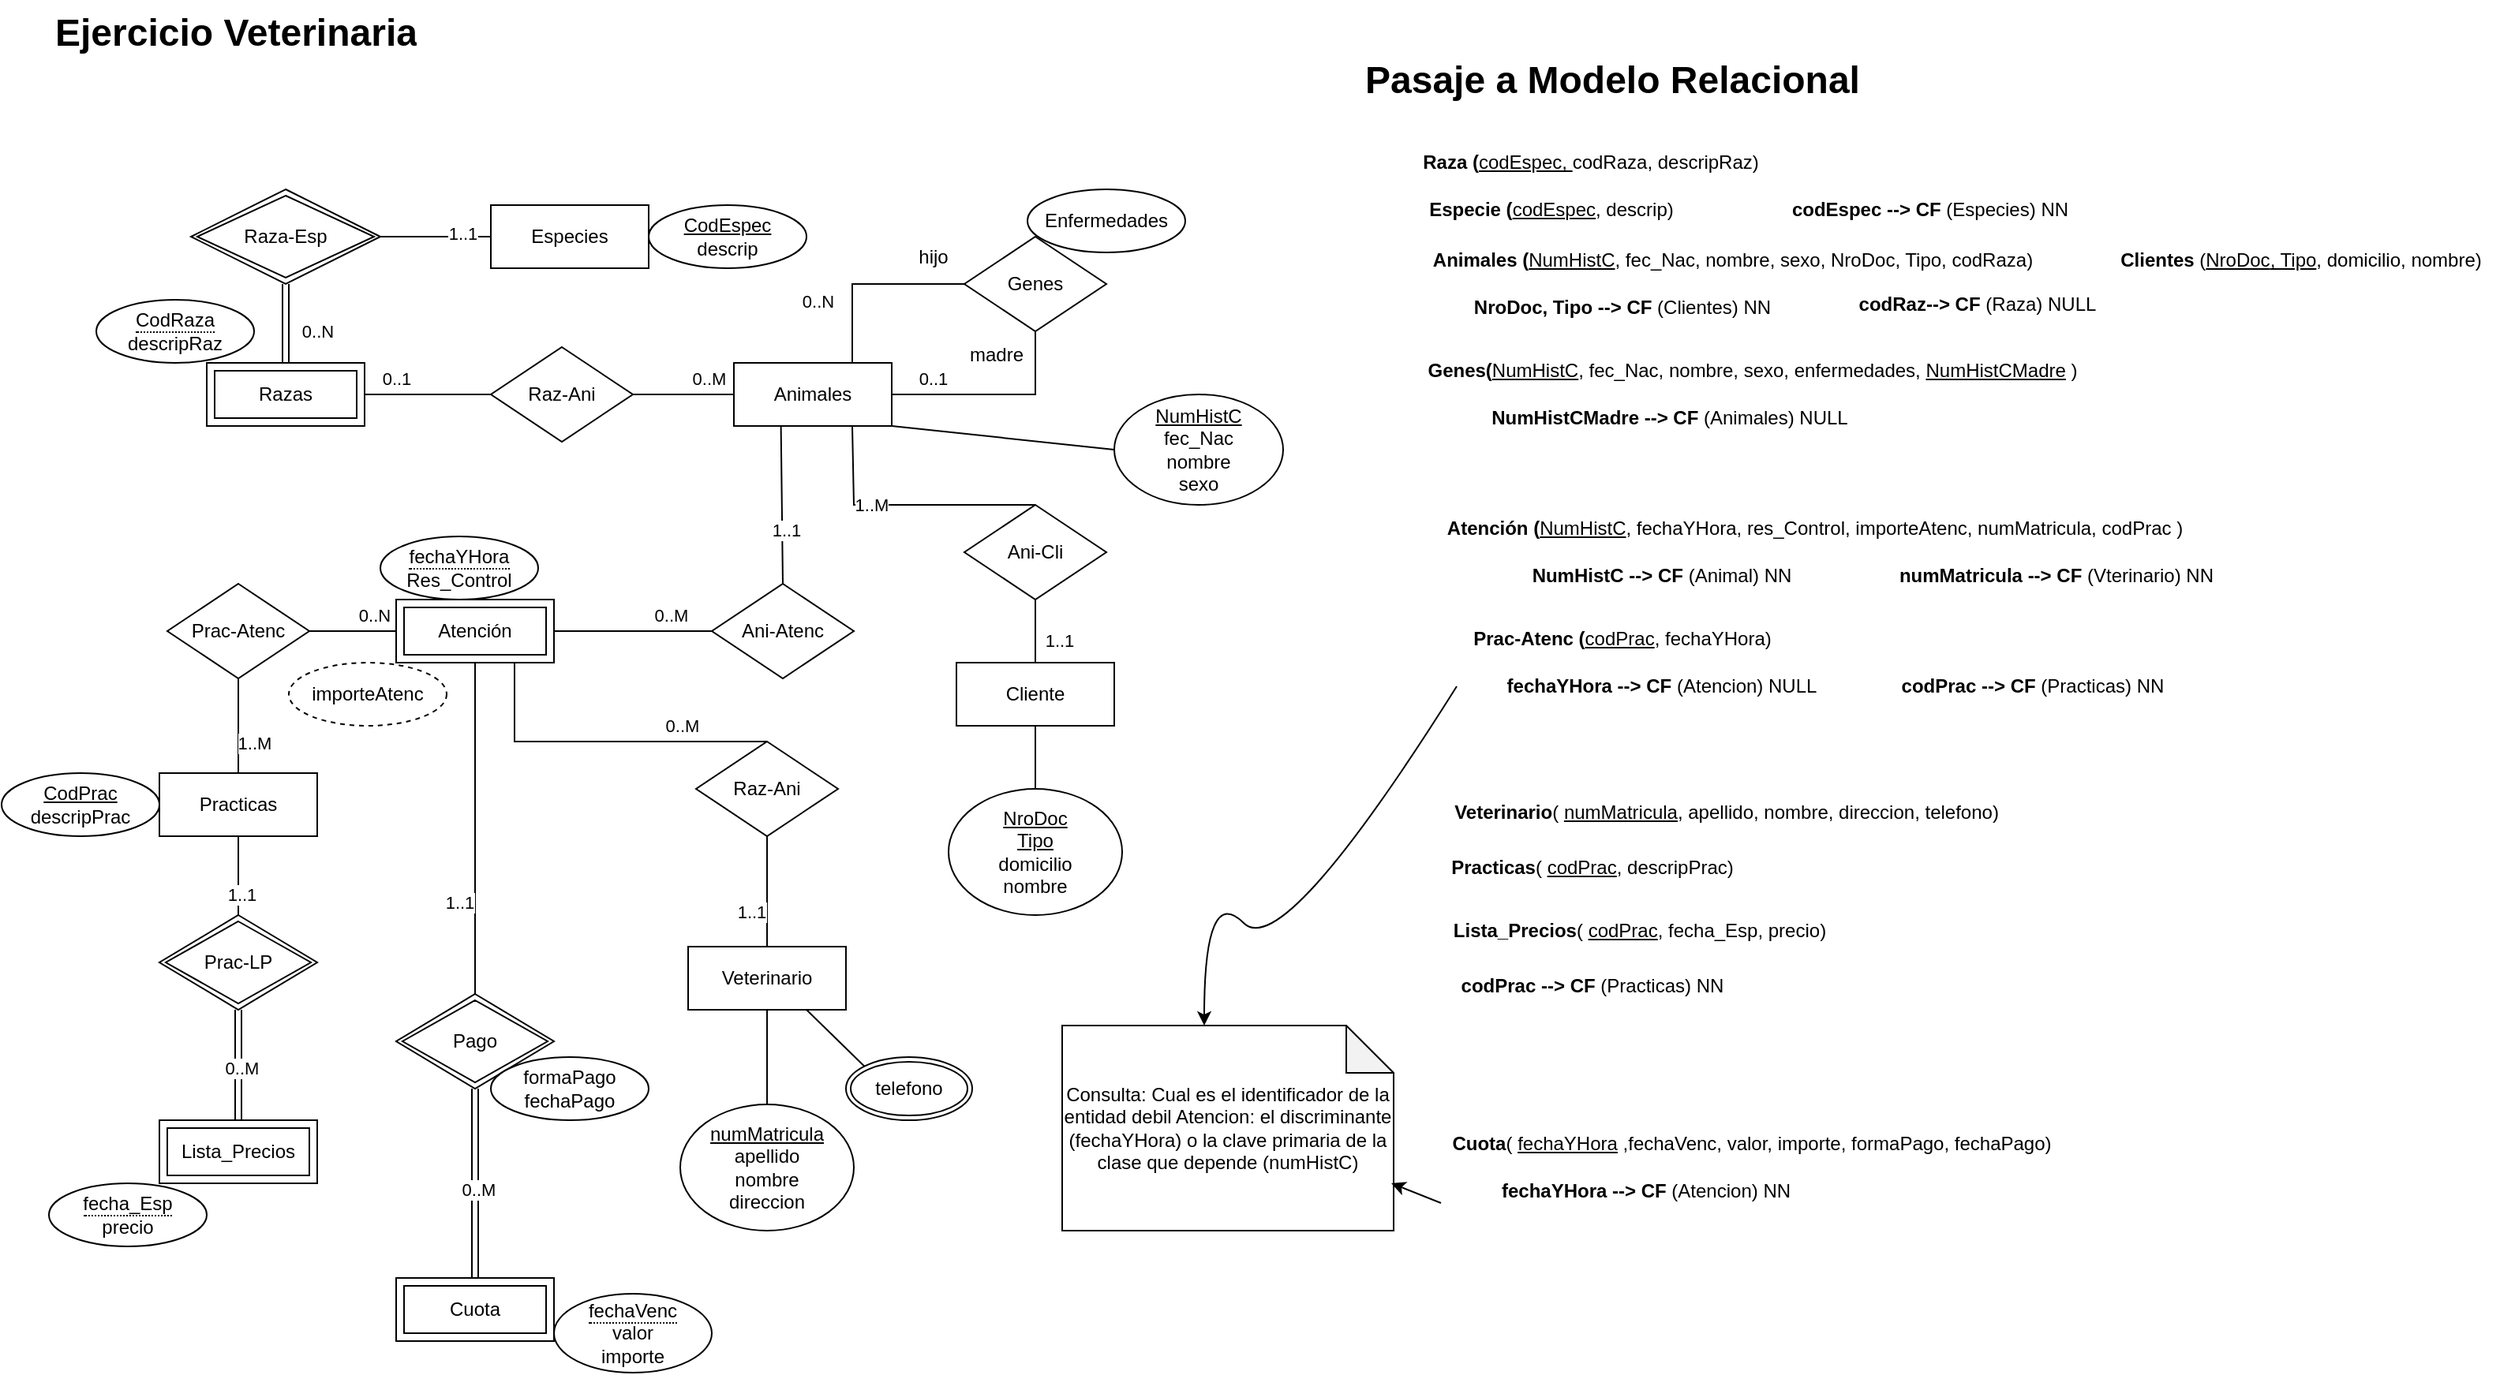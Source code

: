 <mxfile version="27.0.4">
  <diagram name="Página-1" id="pCxtb8ENO-bO0ymtoWVQ">
    <mxGraphModel grid="1" page="1" gridSize="10" guides="1" tooltips="1" connect="1" arrows="1" fold="1" pageScale="1" pageWidth="827" pageHeight="1169" math="0" shadow="0">
      <root>
        <mxCell id="0" />
        <mxCell id="1" parent="0" />
        <mxCell id="s1EuU-HfXbcdEVLgVeQK-1" value="Especies" style="whiteSpace=wrap;html=1;align=center;" vertex="1" parent="1">
          <mxGeometry x="318" y="130" width="100" height="40" as="geometry" />
        </mxCell>
        <mxCell id="s1EuU-HfXbcdEVLgVeQK-2" value="Practicas" style="whiteSpace=wrap;html=1;align=center;" vertex="1" parent="1">
          <mxGeometry x="108" y="490" width="100" height="40" as="geometry" />
        </mxCell>
        <mxCell id="s1EuU-HfXbcdEVLgVeQK-3" value="Razas" style="shape=ext;margin=3;double=1;whiteSpace=wrap;html=1;align=center;" vertex="1" parent="1">
          <mxGeometry x="138" y="230" width="100" height="40" as="geometry" />
        </mxCell>
        <mxCell id="s1EuU-HfXbcdEVLgVeQK-4" value="Animales" style="whiteSpace=wrap;html=1;align=center;" vertex="1" parent="1">
          <mxGeometry x="472" y="230" width="100" height="40" as="geometry" />
        </mxCell>
        <mxCell id="s1EuU-HfXbcdEVLgVeQK-5" value="Veterinario" style="whiteSpace=wrap;html=1;align=center;" vertex="1" parent="1">
          <mxGeometry x="443" y="600" width="100" height="40" as="geometry" />
        </mxCell>
        <mxCell id="s1EuU-HfXbcdEVLgVeQK-6" value="Cliente" style="whiteSpace=wrap;html=1;align=center;" vertex="1" parent="1">
          <mxGeometry x="613" y="420" width="100" height="40" as="geometry" />
        </mxCell>
        <mxCell id="s1EuU-HfXbcdEVLgVeQK-7" value="Atención" style="shape=ext;margin=3;double=1;whiteSpace=wrap;html=1;align=center;" vertex="1" parent="1">
          <mxGeometry x="258" y="380" width="100" height="40" as="geometry" />
        </mxCell>
        <mxCell id="s1EuU-HfXbcdEVLgVeQK-8" value="Cuota" style="shape=ext;margin=3;double=1;whiteSpace=wrap;html=1;align=center;" vertex="1" parent="1">
          <mxGeometry x="258" y="810" width="100" height="40" as="geometry" />
        </mxCell>
        <mxCell id="s1EuU-HfXbcdEVLgVeQK-9" value="Lista_Precios" style="shape=ext;margin=3;double=1;whiteSpace=wrap;html=1;align=center;" vertex="1" parent="1">
          <mxGeometry x="108" y="710" width="100" height="40" as="geometry" />
        </mxCell>
        <mxCell id="s1EuU-HfXbcdEVLgVeQK-10" value="Raza-Esp" style="shape=rhombus;double=1;perimeter=rhombusPerimeter;whiteSpace=wrap;html=1;align=center;" vertex="1" parent="1">
          <mxGeometry x="128" y="120" width="120" height="60" as="geometry" />
        </mxCell>
        <mxCell id="s1EuU-HfXbcdEVLgVeQK-13" value="" style="endArrow=none;html=1;rounded=0;entryX=0;entryY=0.5;entryDx=0;entryDy=0;" edge="1" parent="1" target="s1EuU-HfXbcdEVLgVeQK-1">
          <mxGeometry relative="1" as="geometry">
            <mxPoint x="248" y="150" as="sourcePoint" />
            <mxPoint x="548" y="270" as="targetPoint" />
          </mxGeometry>
        </mxCell>
        <mxCell id="s1EuU-HfXbcdEVLgVeQK-14" value="1..1" style="edgeLabel;html=1;align=center;verticalAlign=middle;resizable=0;points=[];" connectable="0" vertex="1" parent="s1EuU-HfXbcdEVLgVeQK-13">
          <mxGeometry x="0.48" y="2" relative="1" as="geometry">
            <mxPoint as="offset" />
          </mxGeometry>
        </mxCell>
        <mxCell id="s1EuU-HfXbcdEVLgVeQK-17" value="Raz-Ani" style="shape=rhombus;perimeter=rhombusPerimeter;whiteSpace=wrap;html=1;align=center;" vertex="1" parent="1">
          <mxGeometry x="318" y="220" width="90" height="60" as="geometry" />
        </mxCell>
        <mxCell id="s1EuU-HfXbcdEVLgVeQK-18" value="" style="endArrow=none;html=1;rounded=0;entryX=0;entryY=0.5;entryDx=0;entryDy=0;exitX=1;exitY=0.5;exitDx=0;exitDy=0;" edge="1" parent="1" source="s1EuU-HfXbcdEVLgVeQK-3" target="s1EuU-HfXbcdEVLgVeQK-17">
          <mxGeometry relative="1" as="geometry">
            <mxPoint x="258" y="160" as="sourcePoint" />
            <mxPoint x="328" y="160" as="targetPoint" />
          </mxGeometry>
        </mxCell>
        <mxCell id="s1EuU-HfXbcdEVLgVeQK-19" value="0..1" style="edgeLabel;html=1;align=center;verticalAlign=middle;resizable=0;points=[];" connectable="0" vertex="1" parent="s1EuU-HfXbcdEVLgVeQK-18">
          <mxGeometry x="0.48" y="2" relative="1" as="geometry">
            <mxPoint x="-39" y="-8" as="offset" />
          </mxGeometry>
        </mxCell>
        <mxCell id="s1EuU-HfXbcdEVLgVeQK-20" value="" style="shape=link;html=1;rounded=0;exitX=0.5;exitY=1;exitDx=0;exitDy=0;entryX=0.5;entryY=0;entryDx=0;entryDy=0;" edge="1" parent="1" source="s1EuU-HfXbcdEVLgVeQK-10" target="s1EuU-HfXbcdEVLgVeQK-3">
          <mxGeometry relative="1" as="geometry">
            <mxPoint x="388" y="370" as="sourcePoint" />
            <mxPoint x="548" y="370" as="targetPoint" />
          </mxGeometry>
        </mxCell>
        <mxCell id="s1EuU-HfXbcdEVLgVeQK-23" value="0..N" style="edgeLabel;html=1;align=center;verticalAlign=middle;resizable=0;points=[];" connectable="0" vertex="1" parent="s1EuU-HfXbcdEVLgVeQK-20">
          <mxGeometry x="0.52" y="-9" relative="1" as="geometry">
            <mxPoint x="29" y="-8" as="offset" />
          </mxGeometry>
        </mxCell>
        <mxCell id="s1EuU-HfXbcdEVLgVeQK-24" value="" style="endArrow=none;html=1;rounded=0;entryX=0;entryY=0.5;entryDx=0;entryDy=0;exitX=1;exitY=0.5;exitDx=0;exitDy=0;" edge="1" parent="1" source="s1EuU-HfXbcdEVLgVeQK-17" target="s1EuU-HfXbcdEVLgVeQK-4">
          <mxGeometry relative="1" as="geometry">
            <mxPoint x="408" y="290" as="sourcePoint" />
            <mxPoint x="318" y="260" as="targetPoint" />
          </mxGeometry>
        </mxCell>
        <mxCell id="s1EuU-HfXbcdEVLgVeQK-25" value="0..M" style="edgeLabel;html=1;align=center;verticalAlign=middle;resizable=0;points=[];" connectable="0" vertex="1" parent="s1EuU-HfXbcdEVLgVeQK-24">
          <mxGeometry x="0.48" y="2" relative="1" as="geometry">
            <mxPoint y="-8" as="offset" />
          </mxGeometry>
        </mxCell>
        <mxCell id="s1EuU-HfXbcdEVLgVeQK-26" value="&lt;u&gt;CodEspec&lt;/u&gt;&lt;div&gt;descrip&lt;/div&gt;" style="ellipse;whiteSpace=wrap;html=1;align=center;" vertex="1" parent="1">
          <mxGeometry x="418" y="130" width="100" height="40" as="geometry" />
        </mxCell>
        <mxCell id="s1EuU-HfXbcdEVLgVeQK-27" value="&lt;span style=&quot;border-bottom: 1px dotted&quot;&gt;CodRaza&lt;/span&gt;&lt;div&gt;descripRaz&lt;/div&gt;" style="ellipse;whiteSpace=wrap;html=1;align=center;" vertex="1" parent="1">
          <mxGeometry x="68" y="190" width="100" height="40" as="geometry" />
        </mxCell>
        <mxCell id="s1EuU-HfXbcdEVLgVeQK-28" value="Genes" style="shape=rhombus;perimeter=rhombusPerimeter;whiteSpace=wrap;html=1;align=center;" vertex="1" parent="1">
          <mxGeometry x="618" y="150" width="90" height="60" as="geometry" />
        </mxCell>
        <mxCell id="s1EuU-HfXbcdEVLgVeQK-29" value="" style="endArrow=none;html=1;rounded=0;entryX=0.75;entryY=0;entryDx=0;entryDy=0;exitX=0;exitY=0.5;exitDx=0;exitDy=0;" edge="1" parent="1" source="s1EuU-HfXbcdEVLgVeQK-28" target="s1EuU-HfXbcdEVLgVeQK-4">
          <mxGeometry relative="1" as="geometry">
            <mxPoint x="248" y="260" as="sourcePoint" />
            <mxPoint x="328" y="260" as="targetPoint" />
            <Array as="points">
              <mxPoint x="547" y="180" />
            </Array>
          </mxGeometry>
        </mxCell>
        <mxCell id="s1EuU-HfXbcdEVLgVeQK-30" value="0..N" style="edgeLabel;html=1;align=center;verticalAlign=middle;resizable=0;points=[];" connectable="0" vertex="1" parent="s1EuU-HfXbcdEVLgVeQK-29">
          <mxGeometry x="0.48" y="2" relative="1" as="geometry">
            <mxPoint x="-24" y="-8" as="offset" />
          </mxGeometry>
        </mxCell>
        <mxCell id="s1EuU-HfXbcdEVLgVeQK-31" value="hijo" style="text;html=1;align=center;verticalAlign=middle;resizable=0;points=[];autosize=1;strokeColor=none;fillColor=none;" vertex="1" parent="1">
          <mxGeometry x="578" y="148" width="40" height="30" as="geometry" />
        </mxCell>
        <mxCell id="s1EuU-HfXbcdEVLgVeQK-32" value="Enfermedades" style="ellipse;whiteSpace=wrap;html=1;align=center;" vertex="1" parent="1">
          <mxGeometry x="658" y="120" width="100" height="40" as="geometry" />
        </mxCell>
        <mxCell id="s1EuU-HfXbcdEVLgVeQK-33" value="" style="endArrow=none;html=1;rounded=0;entryX=1;entryY=0.5;entryDx=0;entryDy=0;exitX=0.5;exitY=1;exitDx=0;exitDy=0;" edge="1" parent="1" source="s1EuU-HfXbcdEVLgVeQK-28" target="s1EuU-HfXbcdEVLgVeQK-4">
          <mxGeometry relative="1" as="geometry">
            <mxPoint x="628" y="190" as="sourcePoint" />
            <mxPoint x="557" y="240" as="targetPoint" />
            <Array as="points">
              <mxPoint x="663" y="250" />
            </Array>
          </mxGeometry>
        </mxCell>
        <mxCell id="s1EuU-HfXbcdEVLgVeQK-34" value="0..1" style="edgeLabel;html=1;align=center;verticalAlign=middle;resizable=0;points=[];" connectable="0" vertex="1" parent="s1EuU-HfXbcdEVLgVeQK-33">
          <mxGeometry x="0.48" y="2" relative="1" as="geometry">
            <mxPoint x="-8" y="-12" as="offset" />
          </mxGeometry>
        </mxCell>
        <mxCell id="s1EuU-HfXbcdEVLgVeQK-35" value="madre" style="text;html=1;align=center;verticalAlign=middle;resizable=0;points=[];autosize=1;strokeColor=none;fillColor=none;" vertex="1" parent="1">
          <mxGeometry x="608" y="210" width="60" height="30" as="geometry" />
        </mxCell>
        <mxCell id="s1EuU-HfXbcdEVLgVeQK-36" value="Ani-Cli" style="shape=rhombus;perimeter=rhombusPerimeter;whiteSpace=wrap;html=1;align=center;" vertex="1" parent="1">
          <mxGeometry x="618" y="320" width="90" height="60" as="geometry" />
        </mxCell>
        <mxCell id="s1EuU-HfXbcdEVLgVeQK-37" value="" style="endArrow=none;html=1;rounded=0;exitX=0.5;exitY=0;exitDx=0;exitDy=0;entryX=0.75;entryY=1;entryDx=0;entryDy=0;" edge="1" parent="1" source="s1EuU-HfXbcdEVLgVeQK-36" target="s1EuU-HfXbcdEVLgVeQK-4">
          <mxGeometry relative="1" as="geometry">
            <mxPoint x="648" y="350" as="sourcePoint" />
            <mxPoint x="578" y="310" as="targetPoint" />
            <Array as="points">
              <mxPoint x="548" y="320" />
            </Array>
          </mxGeometry>
        </mxCell>
        <mxCell id="s1EuU-HfXbcdEVLgVeQK-38" value="1..M" style="edgeLabel;html=1;align=center;verticalAlign=middle;resizable=0;points=[];" connectable="0" vertex="1" parent="s1EuU-HfXbcdEVLgVeQK-37">
          <mxGeometry x="0.48" y="2" relative="1" as="geometry">
            <mxPoint x="13" y="7" as="offset" />
          </mxGeometry>
        </mxCell>
        <mxCell id="s1EuU-HfXbcdEVLgVeQK-40" value="" style="endArrow=none;html=1;rounded=0;exitX=0.5;exitY=1;exitDx=0;exitDy=0;entryX=0.5;entryY=0;entryDx=0;entryDy=0;" edge="1" parent="1" source="s1EuU-HfXbcdEVLgVeQK-36" target="s1EuU-HfXbcdEVLgVeQK-6">
          <mxGeometry relative="1" as="geometry">
            <mxPoint x="532" y="330" as="sourcePoint" />
            <mxPoint x="532" y="280" as="targetPoint" />
            <Array as="points" />
          </mxGeometry>
        </mxCell>
        <mxCell id="s1EuU-HfXbcdEVLgVeQK-41" value="1..1" style="edgeLabel;html=1;align=center;verticalAlign=middle;resizable=0;points=[];" connectable="0" vertex="1" parent="s1EuU-HfXbcdEVLgVeQK-40">
          <mxGeometry x="0.48" y="2" relative="1" as="geometry">
            <mxPoint x="13" y="-4" as="offset" />
          </mxGeometry>
        </mxCell>
        <mxCell id="s1EuU-HfXbcdEVLgVeQK-42" value="Ani-Atenc" style="shape=rhombus;perimeter=rhombusPerimeter;whiteSpace=wrap;html=1;align=center;" vertex="1" parent="1">
          <mxGeometry x="458" y="370" width="90" height="60" as="geometry" />
        </mxCell>
        <mxCell id="s1EuU-HfXbcdEVLgVeQK-43" value="" style="endArrow=none;html=1;rounded=0;entryX=0.5;entryY=0;entryDx=0;entryDy=0;exitX=0.298;exitY=0.986;exitDx=0;exitDy=0;exitPerimeter=0;" edge="1" parent="1" source="s1EuU-HfXbcdEVLgVeQK-4" target="s1EuU-HfXbcdEVLgVeQK-42">
          <mxGeometry relative="1" as="geometry">
            <mxPoint x="418" y="260" as="sourcePoint" />
            <mxPoint x="482" y="260" as="targetPoint" />
          </mxGeometry>
        </mxCell>
        <mxCell id="s1EuU-HfXbcdEVLgVeQK-44" value="1..1" style="edgeLabel;html=1;align=center;verticalAlign=middle;resizable=0;points=[];" connectable="0" vertex="1" parent="s1EuU-HfXbcdEVLgVeQK-43">
          <mxGeometry x="0.48" y="2" relative="1" as="geometry">
            <mxPoint y="-8" as="offset" />
          </mxGeometry>
        </mxCell>
        <mxCell id="s1EuU-HfXbcdEVLgVeQK-45" value="" style="endArrow=none;html=1;rounded=0;entryX=0;entryY=0.5;entryDx=0;entryDy=0;exitX=1;exitY=0.5;exitDx=0;exitDy=0;" edge="1" parent="1" source="s1EuU-HfXbcdEVLgVeQK-7" target="s1EuU-HfXbcdEVLgVeQK-42">
          <mxGeometry relative="1" as="geometry">
            <mxPoint x="418" y="260" as="sourcePoint" />
            <mxPoint x="482" y="260" as="targetPoint" />
          </mxGeometry>
        </mxCell>
        <mxCell id="s1EuU-HfXbcdEVLgVeQK-46" value="0..M" style="edgeLabel;html=1;align=center;verticalAlign=middle;resizable=0;points=[];" connectable="0" vertex="1" parent="s1EuU-HfXbcdEVLgVeQK-45">
          <mxGeometry x="0.48" y="2" relative="1" as="geometry">
            <mxPoint y="-8" as="offset" />
          </mxGeometry>
        </mxCell>
        <mxCell id="s1EuU-HfXbcdEVLgVeQK-47" value="Prac-Atenc" style="shape=rhombus;perimeter=rhombusPerimeter;whiteSpace=wrap;html=1;align=center;" vertex="1" parent="1">
          <mxGeometry x="113" y="370" width="90" height="60" as="geometry" />
        </mxCell>
        <mxCell id="s1EuU-HfXbcdEVLgVeQK-48" value="" style="endArrow=none;html=1;rounded=0;exitX=1;exitY=0.5;exitDx=0;exitDy=0;" edge="1" parent="1" source="s1EuU-HfXbcdEVLgVeQK-47">
          <mxGeometry relative="1" as="geometry">
            <mxPoint x="368" y="410" as="sourcePoint" />
            <mxPoint x="258" y="400" as="targetPoint" />
          </mxGeometry>
        </mxCell>
        <mxCell id="s1EuU-HfXbcdEVLgVeQK-49" value="0..N" style="edgeLabel;html=1;align=center;verticalAlign=middle;resizable=0;points=[];" connectable="0" vertex="1" parent="s1EuU-HfXbcdEVLgVeQK-48">
          <mxGeometry x="0.48" y="2" relative="1" as="geometry">
            <mxPoint y="-8" as="offset" />
          </mxGeometry>
        </mxCell>
        <mxCell id="s1EuU-HfXbcdEVLgVeQK-50" value="" style="endArrow=none;html=1;rounded=0;exitX=0.5;exitY=1;exitDx=0;exitDy=0;entryX=0.5;entryY=0;entryDx=0;entryDy=0;" edge="1" parent="1" source="s1EuU-HfXbcdEVLgVeQK-47" target="s1EuU-HfXbcdEVLgVeQK-2">
          <mxGeometry relative="1" as="geometry">
            <mxPoint x="213" y="410" as="sourcePoint" />
            <mxPoint x="268" y="410" as="targetPoint" />
          </mxGeometry>
        </mxCell>
        <mxCell id="s1EuU-HfXbcdEVLgVeQK-51" value="1..M" style="edgeLabel;html=1;align=center;verticalAlign=middle;resizable=0;points=[];" connectable="0" vertex="1" parent="s1EuU-HfXbcdEVLgVeQK-50">
          <mxGeometry x="0.48" y="2" relative="1" as="geometry">
            <mxPoint x="8" y="-4" as="offset" />
          </mxGeometry>
        </mxCell>
        <mxCell id="s1EuU-HfXbcdEVLgVeQK-52" value="Prac-LP" style="shape=rhombus;double=1;perimeter=rhombusPerimeter;whiteSpace=wrap;html=1;align=center;" vertex="1" parent="1">
          <mxGeometry x="108" y="580" width="100" height="60" as="geometry" />
        </mxCell>
        <mxCell id="s1EuU-HfXbcdEVLgVeQK-53" value="" style="shape=link;html=1;rounded=0;exitX=0.5;exitY=1;exitDx=0;exitDy=0;entryX=0.5;entryY=0;entryDx=0;entryDy=0;" edge="1" parent="1" source="s1EuU-HfXbcdEVLgVeQK-52" target="s1EuU-HfXbcdEVLgVeQK-9">
          <mxGeometry relative="1" as="geometry">
            <mxPoint x="208" y="610" as="sourcePoint" />
            <mxPoint x="158" y="690" as="targetPoint" />
          </mxGeometry>
        </mxCell>
        <mxCell id="s1EuU-HfXbcdEVLgVeQK-56" value="0..M" style="edgeLabel;html=1;align=center;verticalAlign=middle;resizable=0;points=[];" connectable="0" vertex="1" parent="s1EuU-HfXbcdEVLgVeQK-53">
          <mxGeometry x="0.064" y="2" relative="1" as="geometry">
            <mxPoint as="offset" />
          </mxGeometry>
        </mxCell>
        <mxCell id="s1EuU-HfXbcdEVLgVeQK-57" value="" style="endArrow=none;html=1;rounded=0;entryX=0.5;entryY=0;entryDx=0;entryDy=0;exitX=0.5;exitY=1;exitDx=0;exitDy=0;" edge="1" parent="1" source="s1EuU-HfXbcdEVLgVeQK-2" target="s1EuU-HfXbcdEVLgVeQK-52">
          <mxGeometry relative="1" as="geometry">
            <mxPoint x="258" y="160" as="sourcePoint" />
            <mxPoint x="328" y="160" as="targetPoint" />
          </mxGeometry>
        </mxCell>
        <mxCell id="s1EuU-HfXbcdEVLgVeQK-58" value="1..1" style="edgeLabel;html=1;align=center;verticalAlign=middle;resizable=0;points=[];" connectable="0" vertex="1" parent="s1EuU-HfXbcdEVLgVeQK-57">
          <mxGeometry x="0.48" y="2" relative="1" as="geometry">
            <mxPoint as="offset" />
          </mxGeometry>
        </mxCell>
        <mxCell id="s1EuU-HfXbcdEVLgVeQK-59" value="Pago" style="shape=rhombus;double=1;perimeter=rhombusPerimeter;whiteSpace=wrap;html=1;align=center;" vertex="1" parent="1">
          <mxGeometry x="258" y="630" width="100" height="60" as="geometry" />
        </mxCell>
        <mxCell id="s1EuU-HfXbcdEVLgVeQK-60" value="" style="shape=link;html=1;rounded=0;exitX=0.5;exitY=1;exitDx=0;exitDy=0;entryX=0.5;entryY=0;entryDx=0;entryDy=0;" edge="1" parent="1" source="s1EuU-HfXbcdEVLgVeQK-59" target="s1EuU-HfXbcdEVLgVeQK-8">
          <mxGeometry relative="1" as="geometry">
            <mxPoint x="348" y="620" as="sourcePoint" />
            <mxPoint x="298" y="700" as="targetPoint" />
          </mxGeometry>
        </mxCell>
        <mxCell id="s1EuU-HfXbcdEVLgVeQK-61" value="0..M" style="edgeLabel;html=1;align=center;verticalAlign=middle;resizable=0;points=[];" connectable="0" vertex="1" parent="s1EuU-HfXbcdEVLgVeQK-60">
          <mxGeometry x="0.064" y="2" relative="1" as="geometry">
            <mxPoint as="offset" />
          </mxGeometry>
        </mxCell>
        <mxCell id="s1EuU-HfXbcdEVLgVeQK-62" value="" style="endArrow=none;html=1;rounded=0;entryX=0.5;entryY=0;entryDx=0;entryDy=0;exitX=0.5;exitY=1;exitDx=0;exitDy=0;" edge="1" parent="1" source="s1EuU-HfXbcdEVLgVeQK-7" target="s1EuU-HfXbcdEVLgVeQK-59">
          <mxGeometry relative="1" as="geometry">
            <mxPoint x="298" y="540" as="sourcePoint" />
            <mxPoint x="468" y="170" as="targetPoint" />
          </mxGeometry>
        </mxCell>
        <mxCell id="s1EuU-HfXbcdEVLgVeQK-63" value="1..1" style="edgeLabel;html=1;align=center;verticalAlign=middle;resizable=0;points=[];" connectable="0" vertex="1" parent="s1EuU-HfXbcdEVLgVeQK-62">
          <mxGeometry x="0.48" y="2" relative="1" as="geometry">
            <mxPoint x="-12" y="-4" as="offset" />
          </mxGeometry>
        </mxCell>
        <mxCell id="s1EuU-HfXbcdEVLgVeQK-64" value="Raz-Ani" style="shape=rhombus;perimeter=rhombusPerimeter;whiteSpace=wrap;html=1;align=center;" vertex="1" parent="1">
          <mxGeometry x="448" y="470" width="90" height="60" as="geometry" />
        </mxCell>
        <mxCell id="s1EuU-HfXbcdEVLgVeQK-65" value="" style="endArrow=none;html=1;rounded=0;entryX=0.5;entryY=0;entryDx=0;entryDy=0;exitX=0.75;exitY=1;exitDx=0;exitDy=0;" edge="1" parent="1" source="s1EuU-HfXbcdEVLgVeQK-7" target="s1EuU-HfXbcdEVLgVeQK-64">
          <mxGeometry relative="1" as="geometry">
            <mxPoint x="368" y="410" as="sourcePoint" />
            <mxPoint x="468" y="410" as="targetPoint" />
            <Array as="points">
              <mxPoint x="333" y="470" />
            </Array>
          </mxGeometry>
        </mxCell>
        <mxCell id="s1EuU-HfXbcdEVLgVeQK-66" value="0..M" style="edgeLabel;html=1;align=center;verticalAlign=middle;resizable=0;points=[];" connectable="0" vertex="1" parent="s1EuU-HfXbcdEVLgVeQK-65">
          <mxGeometry x="0.48" y="2" relative="1" as="geometry">
            <mxPoint y="-8" as="offset" />
          </mxGeometry>
        </mxCell>
        <mxCell id="s1EuU-HfXbcdEVLgVeQK-67" value="" style="endArrow=none;html=1;rounded=0;entryX=0.5;entryY=0;entryDx=0;entryDy=0;exitX=0.5;exitY=1;exitDx=0;exitDy=0;" edge="1" parent="1" source="s1EuU-HfXbcdEVLgVeQK-64" target="s1EuU-HfXbcdEVLgVeQK-5">
          <mxGeometry relative="1" as="geometry">
            <mxPoint x="318" y="430" as="sourcePoint" />
            <mxPoint x="318" y="490" as="targetPoint" />
          </mxGeometry>
        </mxCell>
        <mxCell id="s1EuU-HfXbcdEVLgVeQK-68" value="1..1" style="edgeLabel;html=1;align=center;verticalAlign=middle;resizable=0;points=[];" connectable="0" vertex="1" parent="s1EuU-HfXbcdEVLgVeQK-67">
          <mxGeometry x="0.48" y="2" relative="1" as="geometry">
            <mxPoint x="-12" y="-4" as="offset" />
          </mxGeometry>
        </mxCell>
        <mxCell id="s1EuU-HfXbcdEVLgVeQK-69" value="&lt;h1 style=&quot;margin-top: 0px;&quot;&gt;Ejercicio Veterinaria&lt;/h1&gt;" style="text;html=1;whiteSpace=wrap;overflow=hidden;rounded=0;" vertex="1" parent="1">
          <mxGeometry x="40" width="260" height="40" as="geometry" />
        </mxCell>
        <mxCell id="s1EuU-HfXbcdEVLgVeQK-70" value="&lt;h1 style=&quot;margin-top: 0px;&quot;&gt;Pasaje a Modelo Relacional&lt;/h1&gt;" style="text;html=1;whiteSpace=wrap;overflow=hidden;rounded=0;" vertex="1" parent="1">
          <mxGeometry x="870" y="30" width="390" height="40" as="geometry" />
        </mxCell>
        <mxCell id="s1EuU-HfXbcdEVLgVeQK-71" value="&lt;u&gt;NumHistC&lt;/u&gt;&lt;br&gt;&lt;div&gt;fec_Nac&lt;/div&gt;&lt;div&gt;nombre&lt;/div&gt;&lt;div&gt;sexo&lt;/div&gt;" style="ellipse;whiteSpace=wrap;html=1;align=center;" vertex="1" parent="1">
          <mxGeometry x="713" y="250" width="107" height="70" as="geometry" />
        </mxCell>
        <mxCell id="s1EuU-HfXbcdEVLgVeQK-72" value="" style="endArrow=none;html=1;rounded=0;entryX=1;entryY=1;entryDx=0;entryDy=0;exitX=0;exitY=0.5;exitDx=0;exitDy=0;" edge="1" parent="1" source="s1EuU-HfXbcdEVLgVeQK-71" target="s1EuU-HfXbcdEVLgVeQK-4">
          <mxGeometry relative="1" as="geometry">
            <mxPoint x="418" y="260" as="sourcePoint" />
            <mxPoint x="482" y="260" as="targetPoint" />
          </mxGeometry>
        </mxCell>
        <mxCell id="s1EuU-HfXbcdEVLgVeQK-74" value="&lt;u&gt;NroDoc&lt;/u&gt;&lt;br&gt;&lt;div&gt;&lt;u&gt;Tipo&lt;br&gt;&lt;/u&gt;&lt;div&gt;&lt;span style=&quot;background-color: transparent; color: light-dark(rgb(0, 0, 0), rgb(255, 255, 255));&quot;&gt;domicilio&lt;/span&gt;&lt;/div&gt;&lt;div&gt;&lt;span style=&quot;background-color: transparent; color: light-dark(rgb(0, 0, 0), rgb(255, 255, 255));&quot;&gt;nombre&lt;/span&gt;&lt;/div&gt;&lt;/div&gt;" style="ellipse;whiteSpace=wrap;html=1;align=center;" vertex="1" parent="1">
          <mxGeometry x="608" y="500" width="110" height="80" as="geometry" />
        </mxCell>
        <mxCell id="s1EuU-HfXbcdEVLgVeQK-75" value="" style="endArrow=none;html=1;rounded=0;entryX=0.5;entryY=1;entryDx=0;entryDy=0;exitX=0.5;exitY=0;exitDx=0;exitDy=0;" edge="1" parent="1" source="s1EuU-HfXbcdEVLgVeQK-74" target="s1EuU-HfXbcdEVLgVeQK-6">
          <mxGeometry relative="1" as="geometry">
            <mxPoint x="723" y="295" as="sourcePoint" />
            <mxPoint x="582" y="280" as="targetPoint" />
          </mxGeometry>
        </mxCell>
        <mxCell id="s1EuU-HfXbcdEVLgVeQK-76" value="&lt;div&gt;&lt;u&gt;numMatricula&lt;br&gt;&lt;/u&gt;&lt;div&gt;apellido&lt;/div&gt;&lt;div&gt;&lt;span style=&quot;background-color: transparent; color: light-dark(rgb(0, 0, 0), rgb(255, 255, 255));&quot;&gt;nombre&lt;/span&gt;&lt;/div&gt;&lt;/div&gt;&lt;div&gt;&lt;span style=&quot;background-color: transparent; color: light-dark(rgb(0, 0, 0), rgb(255, 255, 255));&quot;&gt;direccion&lt;/span&gt;&lt;/div&gt;" style="ellipse;whiteSpace=wrap;html=1;align=center;" vertex="1" parent="1">
          <mxGeometry x="438" y="700" width="110" height="80" as="geometry" />
        </mxCell>
        <mxCell id="s1EuU-HfXbcdEVLgVeQK-77" value="" style="endArrow=none;html=1;rounded=0;exitX=0.5;exitY=0;exitDx=0;exitDy=0;entryX=0.5;entryY=1;entryDx=0;entryDy=0;" edge="1" parent="1" source="s1EuU-HfXbcdEVLgVeQK-76" target="s1EuU-HfXbcdEVLgVeQK-5">
          <mxGeometry relative="1" as="geometry">
            <mxPoint x="605" y="495" as="sourcePoint" />
            <mxPoint x="500" y="670" as="targetPoint" />
          </mxGeometry>
        </mxCell>
        <mxCell id="s1EuU-HfXbcdEVLgVeQK-78" value="telefono" style="ellipse;shape=doubleEllipse;margin=3;whiteSpace=wrap;html=1;align=center;" vertex="1" parent="1">
          <mxGeometry x="543" y="670" width="80" height="40" as="geometry" />
        </mxCell>
        <mxCell id="s1EuU-HfXbcdEVLgVeQK-79" value="" style="endArrow=none;html=1;rounded=0;exitX=0;exitY=0;exitDx=0;exitDy=0;entryX=0.75;entryY=1;entryDx=0;entryDy=0;" edge="1" parent="1" source="s1EuU-HfXbcdEVLgVeQK-78" target="s1EuU-HfXbcdEVLgVeQK-5">
          <mxGeometry relative="1" as="geometry">
            <mxPoint x="503" y="710" as="sourcePoint" />
            <mxPoint x="503" y="650" as="targetPoint" />
          </mxGeometry>
        </mxCell>
        <mxCell id="s1EuU-HfXbcdEVLgVeQK-80" value="&lt;span style=&quot;border-bottom: 1px dotted&quot;&gt;fecha_Esp&lt;/span&gt;&lt;div&gt;precio&lt;/div&gt;" style="ellipse;whiteSpace=wrap;html=1;align=center;" vertex="1" parent="1">
          <mxGeometry x="38" y="750" width="100" height="40" as="geometry" />
        </mxCell>
        <mxCell id="s1EuU-HfXbcdEVLgVeQK-81" value="&lt;u&gt;CodPrac&lt;/u&gt;&lt;div&gt;descripPrac&lt;/div&gt;" style="ellipse;whiteSpace=wrap;html=1;align=center;" vertex="1" parent="1">
          <mxGeometry x="8" y="490" width="100" height="40" as="geometry" />
        </mxCell>
        <mxCell id="s1EuU-HfXbcdEVLgVeQK-83" value="&lt;span style=&quot;border-bottom: 1px dotted&quot;&gt;fechaYHora&lt;/span&gt;&lt;div&gt;Res_Control&lt;/div&gt;" style="ellipse;whiteSpace=wrap;html=1;align=center;" vertex="1" parent="1">
          <mxGeometry x="248" y="340" width="100" height="40" as="geometry" />
        </mxCell>
        <mxCell id="s1EuU-HfXbcdEVLgVeQK-84" value="formaPago&lt;div&gt;fechaPago&lt;/div&gt;" style="ellipse;whiteSpace=wrap;html=1;align=center;" vertex="1" parent="1">
          <mxGeometry x="318" y="670" width="100" height="40" as="geometry" />
        </mxCell>
        <mxCell id="s1EuU-HfXbcdEVLgVeQK-85" value="importeAtenc" style="ellipse;whiteSpace=wrap;html=1;align=center;dashed=1;" vertex="1" parent="1">
          <mxGeometry x="190" y="420" width="100" height="40" as="geometry" />
        </mxCell>
        <mxCell id="s1EuU-HfXbcdEVLgVeQK-86" value="&lt;span style=&quot;border-bottom: 1px dotted&quot;&gt;fechaVenc&lt;/span&gt;&lt;div&gt;valor&lt;/div&gt;&lt;div&gt;importe&lt;/div&gt;" style="ellipse;whiteSpace=wrap;html=1;align=center;" vertex="1" parent="1">
          <mxGeometry x="358" y="820" width="100" height="50" as="geometry" />
        </mxCell>
        <mxCell id="s1EuU-HfXbcdEVLgVeQK-88" value="&lt;b&gt;Clientes&amp;nbsp;&lt;/b&gt;(&lt;u&gt;NroDoc&lt;/u&gt;&lt;u style=&quot;background-color: transparent; color: light-dark(rgb(0, 0, 0), rgb(255, 255, 255));&quot;&gt;, Tipo&lt;/u&gt;&lt;span style=&quot;background-color: transparent; color: light-dark(rgb(0, 0, 0), rgb(255, 255, 255));&quot;&gt;, domicilio&lt;/span&gt;&lt;span style=&quot;background-color: transparent; color: light-dark(rgb(0, 0, 0), rgb(255, 255, 255));&quot;&gt;, nombre&lt;/span&gt;)" style="text;html=1;align=center;verticalAlign=middle;whiteSpace=wrap;rounded=0;" vertex="1" parent="1">
          <mxGeometry x="1340" y="150" width="250" height="30" as="geometry" />
        </mxCell>
        <mxCell id="s1EuU-HfXbcdEVLgVeQK-89" value="&lt;b&gt;Veterinario&lt;/b&gt;(&amp;nbsp;&lt;u style=&quot;background-color: transparent; color: light-dark(rgb(0, 0, 0), rgb(255, 255, 255));&quot;&gt;numMatricula&lt;/u&gt;&lt;span style=&quot;background-color: transparent; color: light-dark(rgb(0, 0, 0), rgb(255, 255, 255));&quot;&gt;, apellido&lt;/span&gt;&lt;span style=&quot;background-color: transparent; color: light-dark(rgb(0, 0, 0), rgb(255, 255, 255));&quot;&gt;, nombre&lt;/span&gt;&lt;span style=&quot;background-color: transparent; color: light-dark(rgb(0, 0, 0), rgb(255, 255, 255));&quot;&gt;, direccion, telefono&lt;/span&gt;)" style="text;html=1;align=center;verticalAlign=middle;whiteSpace=wrap;rounded=0;" vertex="1" parent="1">
          <mxGeometry x="921.25" y="500" width="360" height="30" as="geometry" />
        </mxCell>
        <mxCell id="s1EuU-HfXbcdEVLgVeQK-90" value="&lt;b&gt;Animales (&lt;/b&gt;&lt;u&gt;NumHistC&lt;/u&gt;&lt;span style=&quot;background-color: transparent; color: light-dark(rgb(0, 0, 0), rgb(255, 255, 255));&quot;&gt;, fec_Nac&lt;/span&gt;&lt;span style=&quot;background-color: transparent; color: light-dark(rgb(0, 0, 0), rgb(255, 255, 255));&quot;&gt;, nombre&lt;/span&gt;&lt;span style=&quot;background-color: transparent; color: light-dark(rgb(0, 0, 0), rgb(255, 255, 255));&quot;&gt;, sexo, NroDoc, Tipo, codRaza&lt;/span&gt;)" style="text;html=1;align=center;verticalAlign=middle;whiteSpace=wrap;rounded=0;" vertex="1" parent="1">
          <mxGeometry x="900" y="150" width="410" height="30" as="geometry" />
        </mxCell>
        <mxCell id="s1EuU-HfXbcdEVLgVeQK-91" value="&lt;b&gt;NumHistCMadre&amp;nbsp;--&amp;gt; CF&lt;/b&gt;&lt;b&gt;&amp;nbsp;&lt;/b&gt;(Animales) NULL" style="text;html=1;align=center;verticalAlign=middle;whiteSpace=wrap;rounded=0;" vertex="1" parent="1">
          <mxGeometry x="935" y="250" width="260" height="30" as="geometry" />
        </mxCell>
        <mxCell id="s1EuU-HfXbcdEVLgVeQK-92" value="&lt;b&gt;codPrac --&amp;gt; CF&lt;/b&gt;&lt;b&gt;&amp;nbsp;&lt;/b&gt;(Practicas) NN" style="text;html=1;align=center;verticalAlign=middle;whiteSpace=wrap;rounded=0;" vertex="1" parent="1">
          <mxGeometry x="926.25" y="610" width="180" height="30" as="geometry" />
        </mxCell>
        <mxCell id="s1EuU-HfXbcdEVLgVeQK-93" value="&lt;b&gt;Genes(&lt;/b&gt;&lt;u&gt;NumHistC&lt;/u&gt;&lt;span style=&quot;background-color: transparent; color: light-dark(rgb(0, 0, 0), rgb(255, 255, 255));&quot;&gt;, fec_Nac&lt;/span&gt;&lt;span style=&quot;background-color: transparent; color: light-dark(rgb(0, 0, 0), rgb(255, 255, 255));&quot;&gt;, nombre&lt;/span&gt;&lt;span style=&quot;background-color: transparent; color: light-dark(rgb(0, 0, 0), rgb(255, 255, 255));&quot;&gt;, sexo, enfermedades,&amp;nbsp;&lt;/span&gt;&lt;u&gt;NumHistCMadre&lt;/u&gt;&lt;span style=&quot;background-color: transparent; color: light-dark(rgb(0, 0, 0), rgb(255, 255, 255));&quot;&gt;&amp;nbsp;&lt;/span&gt;)" style="text;html=1;align=center;verticalAlign=middle;whiteSpace=wrap;rounded=0;" vertex="1" parent="1">
          <mxGeometry x="905" y="220" width="425" height="30" as="geometry" />
        </mxCell>
        <mxCell id="s1EuU-HfXbcdEVLgVeQK-94" value="&lt;b&gt;Lista_Precios&lt;/b&gt;( &lt;u&gt;codPrac&lt;/u&gt;&lt;span style=&quot;background-color: transparent; color: light-dark(rgb(0, 0, 0), rgb(255, 255, 255));&quot;&gt;, fecha_Esp, precio&lt;/span&gt;)" style="text;html=1;align=center;verticalAlign=middle;whiteSpace=wrap;rounded=0;" vertex="1" parent="1">
          <mxGeometry x="921.25" y="575" width="250" height="30" as="geometry" />
        </mxCell>
        <mxCell id="s1EuU-HfXbcdEVLgVeQK-95" value="&lt;b&gt;Practicas&lt;/b&gt;( &lt;u&gt;codPrac&lt;/u&gt;&lt;span style=&quot;background-color: transparent; color: light-dark(rgb(0, 0, 0), rgb(255, 255, 255));&quot;&gt;, descripPrac&lt;/span&gt;)" style="text;html=1;align=center;verticalAlign=middle;whiteSpace=wrap;rounded=0;" vertex="1" parent="1">
          <mxGeometry x="921.25" y="535" width="190" height="30" as="geometry" />
        </mxCell>
        <mxCell id="s1EuU-HfXbcdEVLgVeQK-96" value="&lt;b&gt;NroDoc, Tipo&amp;nbsp;--&amp;gt; CF&lt;/b&gt;&lt;b&gt;&amp;nbsp;&lt;/b&gt;(Clientes) NN" style="text;html=1;align=center;verticalAlign=middle;whiteSpace=wrap;rounded=0;" vertex="1" parent="1">
          <mxGeometry x="905" y="180" width="260" height="30" as="geometry" />
        </mxCell>
        <mxCell id="s1EuU-HfXbcdEVLgVeQK-97" value="&lt;b&gt;Raza (&lt;/b&gt;&lt;u&gt;codEspec,&amp;nbsp;&lt;/u&gt;&lt;span style=&quot;background-color: transparent; color: light-dark(rgb(0, 0, 0), rgb(255, 255, 255));&quot;&gt;codRaza, descripRaz&lt;/span&gt;)" style="text;html=1;align=center;verticalAlign=middle;whiteSpace=wrap;rounded=0;" vertex="1" parent="1">
          <mxGeometry x="900" y="88" width="230" height="30" as="geometry" />
        </mxCell>
        <mxCell id="s1EuU-HfXbcdEVLgVeQK-98" value="&lt;b&gt;Especie (&lt;/b&gt;&lt;span style=&quot;background-color: transparent; color: light-dark(rgb(0, 0, 0), rgb(255, 255, 255));&quot;&gt;&lt;u&gt;codEspec&lt;/u&gt;, descrip&lt;/span&gt;)" style="text;html=1;align=center;verticalAlign=middle;whiteSpace=wrap;rounded=0;" vertex="1" parent="1">
          <mxGeometry x="900" y="118" width="180" height="30" as="geometry" />
        </mxCell>
        <mxCell id="s1EuU-HfXbcdEVLgVeQK-99" value="&lt;b&gt;codEspec --&amp;gt; CF&lt;/b&gt;&lt;b&gt;&amp;nbsp;&lt;/b&gt;(Especies) NN" style="text;html=1;align=center;verticalAlign=middle;whiteSpace=wrap;rounded=0;" vertex="1" parent="1">
          <mxGeometry x="1100" y="118" width="260" height="30" as="geometry" />
        </mxCell>
        <mxCell id="s1EuU-HfXbcdEVLgVeQK-100" value="&lt;b&gt;codRaz--&amp;gt; CF&lt;/b&gt;&lt;b&gt;&amp;nbsp;&lt;/b&gt;(Raza) NULL" style="text;html=1;align=center;verticalAlign=middle;whiteSpace=wrap;rounded=0;" vertex="1" parent="1">
          <mxGeometry x="1130" y="178" width="260" height="30" as="geometry" />
        </mxCell>
        <mxCell id="s1EuU-HfXbcdEVLgVeQK-101" style="edgeStyle=orthogonalEdgeStyle;rounded=0;orthogonalLoop=1;jettySize=auto;html=1;exitX=0.5;exitY=1;exitDx=0;exitDy=0;" edge="1" parent="1" source="s1EuU-HfXbcdEVLgVeQK-100" target="s1EuU-HfXbcdEVLgVeQK-100">
          <mxGeometry relative="1" as="geometry" />
        </mxCell>
        <mxCell id="s1EuU-HfXbcdEVLgVeQK-102" value="&lt;b&gt;Atención (&lt;/b&gt;&lt;u&gt;NumHistC&lt;/u&gt;&lt;span style=&quot;background-color: transparent; color: light-dark(rgb(0, 0, 0), rgb(255, 255, 255));&quot;&gt;, fechaYHora&lt;/span&gt;&lt;span style=&quot;background-color: transparent; color: light-dark(rgb(0, 0, 0), rgb(255, 255, 255));&quot;&gt;, res_Control&lt;/span&gt;&lt;span style=&quot;background-color: transparent; color: light-dark(rgb(0, 0, 0), rgb(255, 255, 255));&quot;&gt;, importeAtenc, numMatricula, codPrac&amp;nbsp;&lt;/span&gt;)" style="text;html=1;align=center;verticalAlign=middle;whiteSpace=wrap;rounded=0;" vertex="1" parent="1">
          <mxGeometry x="912.5" y="320" width="487.5" height="30" as="geometry" />
        </mxCell>
        <mxCell id="s1EuU-HfXbcdEVLgVeQK-103" value="&lt;b&gt;NumHistC --&amp;gt; CF&lt;/b&gt;&lt;b&gt;&amp;nbsp;&lt;/b&gt;(Animal) NN" style="text;html=1;align=center;verticalAlign=middle;whiteSpace=wrap;rounded=0;" vertex="1" parent="1">
          <mxGeometry x="930" y="350" width="260" height="30" as="geometry" />
        </mxCell>
        <mxCell id="s1EuU-HfXbcdEVLgVeQK-104" value="&lt;b&gt;numMatricula --&amp;gt; CF&lt;/b&gt;&lt;b&gt;&amp;nbsp;&lt;/b&gt;(Vterinario) NN" style="text;html=1;align=center;verticalAlign=middle;whiteSpace=wrap;rounded=0;" vertex="1" parent="1">
          <mxGeometry x="1180" y="350" width="260" height="30" as="geometry" />
        </mxCell>
        <mxCell id="s1EuU-HfXbcdEVLgVeQK-106" value="&lt;b&gt;Prac-Atenc (&lt;/b&gt;&lt;u style=&quot;&quot;&gt;codPrac&lt;/u&gt;&lt;span style=&quot;background-color: transparent; color: light-dark(rgb(0, 0, 0), rgb(255, 255, 255));&quot;&gt;,&lt;/span&gt;&lt;span style=&quot;background-color: transparent; color: light-dark(rgb(0, 0, 0), rgb(255, 255, 255));&quot;&gt;&amp;nbsp;fechaYHora&lt;/span&gt;)" style="text;html=1;align=center;verticalAlign=middle;whiteSpace=wrap;rounded=0;" vertex="1" parent="1">
          <mxGeometry x="921.25" y="390" width="227.5" height="30" as="geometry" />
        </mxCell>
        <mxCell id="s1EuU-HfXbcdEVLgVeQK-107" value="&lt;b&gt;fechaYHora --&amp;gt; CF&lt;/b&gt;&lt;b&gt;&amp;nbsp;&lt;/b&gt;(Atencion) NULL" style="text;html=1;align=center;verticalAlign=middle;whiteSpace=wrap;rounded=0;" vertex="1" parent="1">
          <mxGeometry x="930" y="420" width="260" height="30" as="geometry" />
        </mxCell>
        <mxCell id="s1EuU-HfXbcdEVLgVeQK-108" value="&lt;b&gt;codPrac --&amp;gt; CF&lt;/b&gt;&lt;b&gt;&amp;nbsp;&lt;/b&gt;(Practicas) NN" style="text;html=1;align=center;verticalAlign=middle;whiteSpace=wrap;rounded=0;" vertex="1" parent="1">
          <mxGeometry x="1165" y="420" width="260" height="30" as="geometry" />
        </mxCell>
        <mxCell id="s1EuU-HfXbcdEVLgVeQK-109" value="&lt;b&gt;Cuota&lt;/b&gt;( &lt;u&gt;fechaYHora&lt;/u&gt;&amp;nbsp;&lt;span style=&quot;background-color: transparent; color: light-dark(rgb(0, 0, 0), rgb(255, 255, 255));&quot;&gt;,fechaVenc, valor, importe, formaPago, fechaPago&lt;/span&gt;)" style="text;html=1;align=center;verticalAlign=middle;whiteSpace=wrap;rounded=0;" vertex="1" parent="1">
          <mxGeometry x="912.5" y="710" width="407.5" height="30" as="geometry" />
        </mxCell>
        <mxCell id="s1EuU-HfXbcdEVLgVeQK-110" value="Consulta: Cual es el identificador de la entidad debil Atencion: el discriminante (fechaYHora) o la clave primaria de la clase que depende (numHistC)" style="shape=note;whiteSpace=wrap;html=1;backgroundOutline=1;darkOpacity=0.05;" vertex="1" parent="1">
          <mxGeometry x="680" y="650" width="210" height="130" as="geometry" />
        </mxCell>
        <mxCell id="s1EuU-HfXbcdEVLgVeQK-112" value="&lt;b&gt;fechaYHora --&amp;gt; CF&lt;/b&gt;&lt;b&gt;&amp;nbsp;&lt;/b&gt;(Atencion) NN" style="text;html=1;align=center;verticalAlign=middle;whiteSpace=wrap;rounded=0;" vertex="1" parent="1">
          <mxGeometry x="920" y="740" width="260" height="30" as="geometry" />
        </mxCell>
        <mxCell id="s1EuU-HfXbcdEVLgVeQK-113" value="" style="curved=1;endArrow=classic;html=1;rounded=0;entryX=0;entryY=0;entryDx=90;entryDy=0;entryPerimeter=0;exitX=0;exitY=0.5;exitDx=0;exitDy=0;" edge="1" parent="1" source="s1EuU-HfXbcdEVLgVeQK-107" target="s1EuU-HfXbcdEVLgVeQK-110">
          <mxGeometry width="50" height="50" relative="1" as="geometry">
            <mxPoint x="770" y="610" as="sourcePoint" />
            <mxPoint x="820" y="560" as="targetPoint" />
            <Array as="points">
              <mxPoint x="820" y="610" />
              <mxPoint x="770" y="560" />
            </Array>
          </mxGeometry>
        </mxCell>
        <mxCell id="s1EuU-HfXbcdEVLgVeQK-114" value="" style="endArrow=classic;html=1;rounded=0;exitX=0;exitY=0.75;exitDx=0;exitDy=0;entryX=0.993;entryY=0.769;entryDx=0;entryDy=0;entryPerimeter=0;" edge="1" parent="1" source="s1EuU-HfXbcdEVLgVeQK-112" target="s1EuU-HfXbcdEVLgVeQK-110">
          <mxGeometry width="50" height="50" relative="1" as="geometry">
            <mxPoint x="770" y="610" as="sourcePoint" />
            <mxPoint x="820" y="560" as="targetPoint" />
          </mxGeometry>
        </mxCell>
      </root>
    </mxGraphModel>
  </diagram>
</mxfile>
